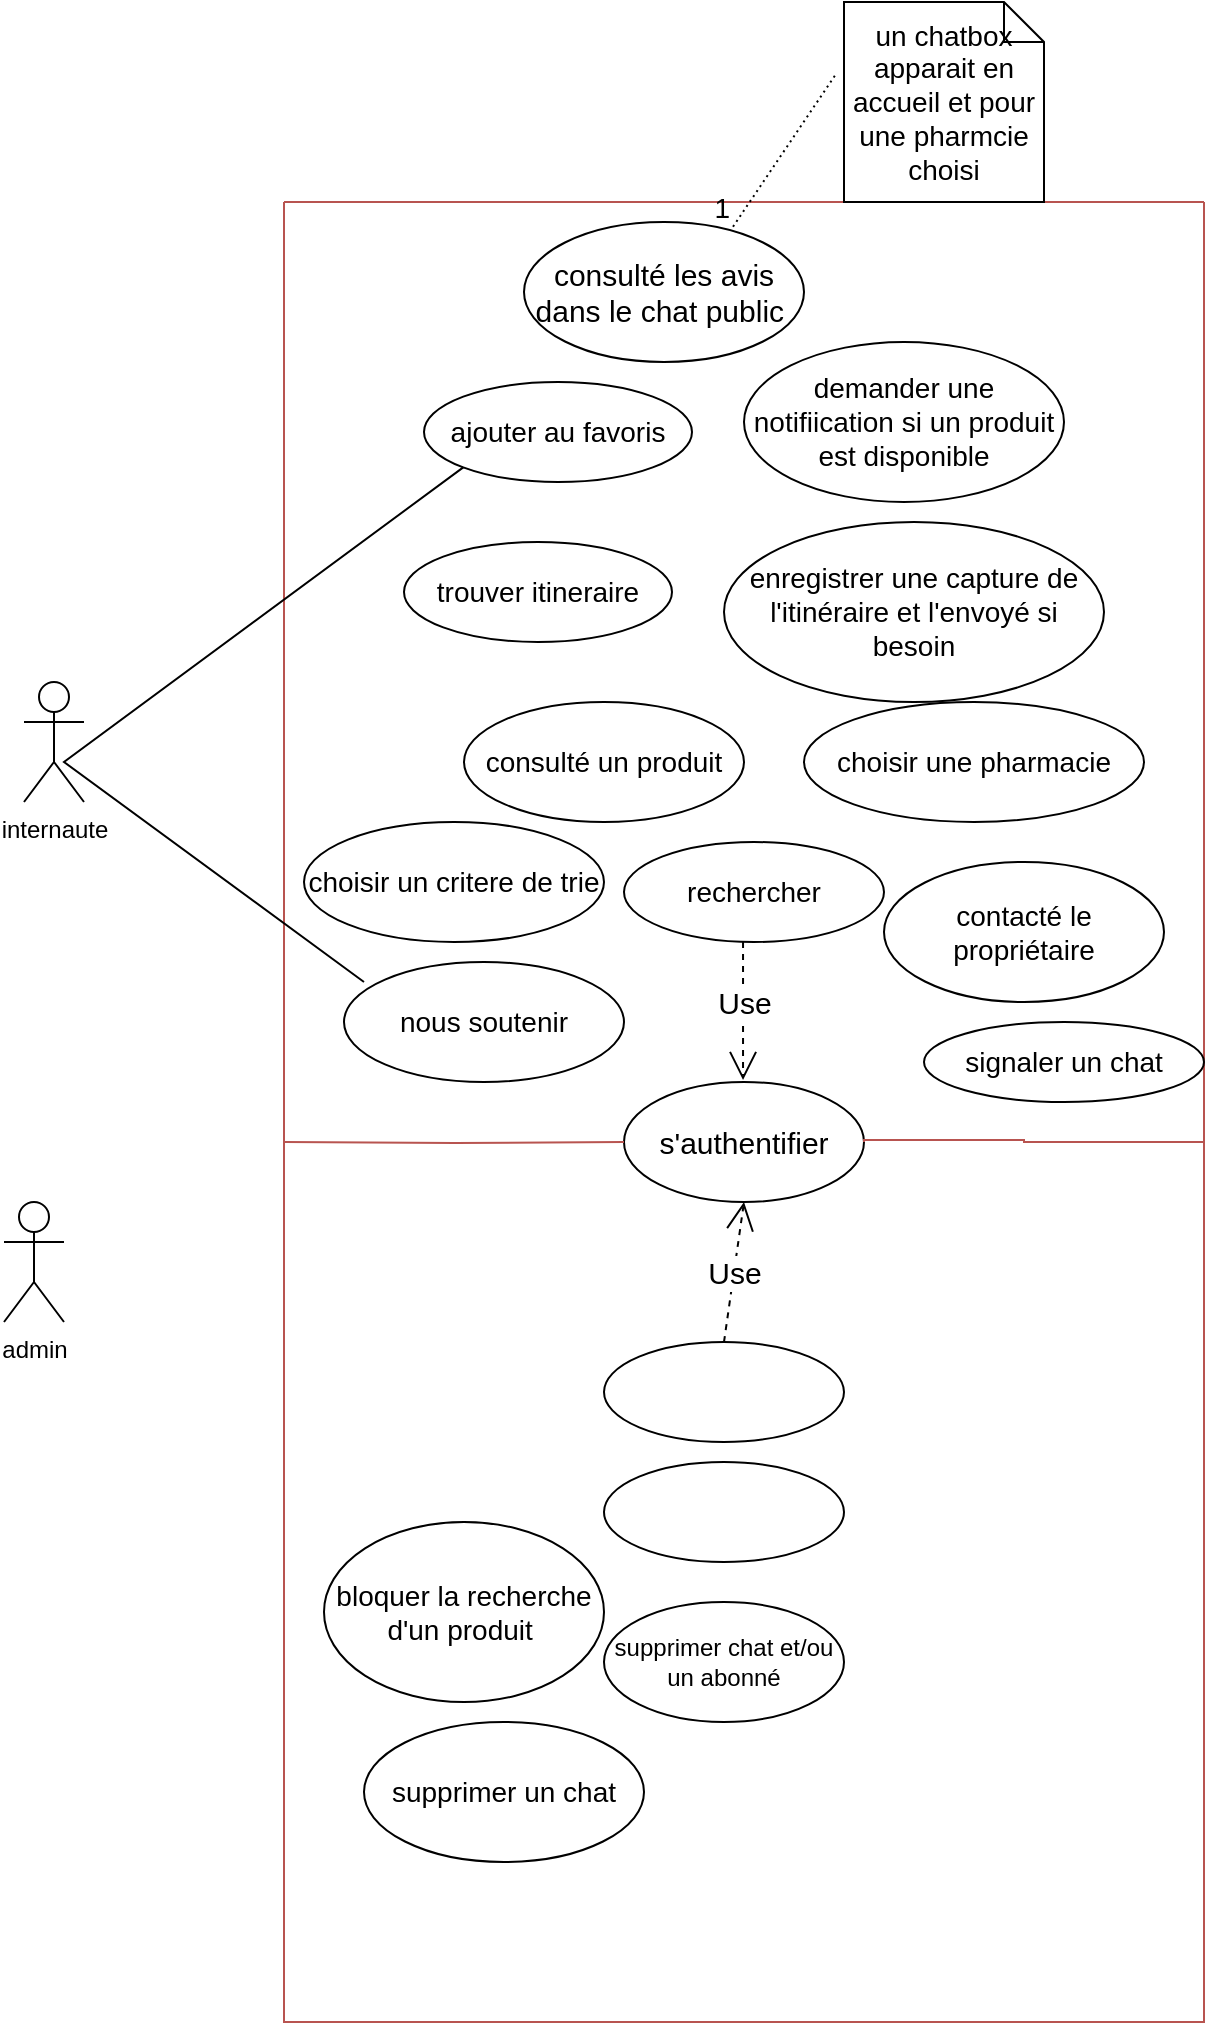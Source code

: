 <mxfile version="20.2.3" type="device"><diagram id="l2kyXnQjOVnlqxz5wJdn" name="Page-1"><mxGraphModel dx="816" dy="1734" grid="1" gridSize="10" guides="1" tooltips="1" connect="1" arrows="1" fold="1" page="1" pageScale="1" pageWidth="827" pageHeight="1169" math="0" shadow="0"><root><mxCell id="0"/><mxCell id="1" parent="0"/><mxCell id="9iymZCcqlcLTXccmKl_t-1" value="" style="swimlane;startSize=0;fillColor=#f8cecc;strokeColor=#b85450;" vertex="1" parent="1"><mxGeometry x="220" y="70" width="460" height="910" as="geometry"/></mxCell><mxCell id="9iymZCcqlcLTXccmKl_t-4" value="&lt;font style=&quot;font-size: 14px;&quot;&gt;ajouter au favoris&lt;/font&gt;" style="ellipse;whiteSpace=wrap;html=1;" vertex="1" parent="9iymZCcqlcLTXccmKl_t-1"><mxGeometry x="70" y="90" width="134" height="50" as="geometry"/></mxCell><mxCell id="9iymZCcqlcLTXccmKl_t-5" value="supprimer chat et/ou un abonné" style="ellipse;whiteSpace=wrap;html=1;" vertex="1" parent="9iymZCcqlcLTXccmKl_t-1"><mxGeometry x="160" y="700" width="120" height="60" as="geometry"/></mxCell><mxCell id="9iymZCcqlcLTXccmKl_t-6" value="" style="ellipse;whiteSpace=wrap;html=1;" vertex="1" parent="9iymZCcqlcLTXccmKl_t-1"><mxGeometry x="160" y="630" width="120" height="50" as="geometry"/></mxCell><mxCell id="9iymZCcqlcLTXccmKl_t-7" value="&lt;font style=&quot;font-size: 14px;&quot;&gt;trouver itineraire&lt;/font&gt;" style="ellipse;whiteSpace=wrap;html=1;" vertex="1" parent="9iymZCcqlcLTXccmKl_t-1"><mxGeometry x="60" y="170" width="134" height="50" as="geometry"/></mxCell><mxCell id="9iymZCcqlcLTXccmKl_t-8" value="" style="ellipse;whiteSpace=wrap;html=1;" vertex="1" parent="9iymZCcqlcLTXccmKl_t-1"><mxGeometry x="160" y="570" width="120" height="50" as="geometry"/></mxCell><mxCell id="9iymZCcqlcLTXccmKl_t-9" value="&lt;font style=&quot;font-size: 14px;&quot;&gt;consulté un&amp;nbsp;produit&lt;/font&gt;" style="ellipse;whiteSpace=wrap;html=1;" vertex="1" parent="9iymZCcqlcLTXccmKl_t-1"><mxGeometry x="90" y="250" width="140" height="60" as="geometry"/></mxCell><mxCell id="9iymZCcqlcLTXccmKl_t-10" value="&lt;font style=&quot;font-size: 14px;&quot;&gt;rechercher&lt;/font&gt;" style="ellipse;whiteSpace=wrap;html=1;" vertex="1" parent="9iymZCcqlcLTXccmKl_t-1"><mxGeometry x="170" y="320" width="130" height="50" as="geometry"/></mxCell><mxCell id="9iymZCcqlcLTXccmKl_t-11" value="&lt;font style=&quot;font-size: 15px;&quot;&gt;s'authentifier&lt;/font&gt;" style="ellipse;whiteSpace=wrap;html=1;" vertex="1" parent="9iymZCcqlcLTXccmKl_t-1"><mxGeometry x="170" y="440" width="120" height="60" as="geometry"/></mxCell><mxCell id="9iymZCcqlcLTXccmKl_t-12" value="Use" style="endArrow=open;endSize=12;dashed=1;html=1;rounded=0;fontSize=15;entryX=0.5;entryY=1;entryDx=0;entryDy=0;exitX=0.5;exitY=0;exitDx=0;exitDy=0;" edge="1" parent="9iymZCcqlcLTXccmKl_t-1" source="9iymZCcqlcLTXccmKl_t-8" target="9iymZCcqlcLTXccmKl_t-11"><mxGeometry width="160" relative="1" as="geometry"><mxPoint x="130" y="550" as="sourcePoint"/><mxPoint x="290" y="550" as="targetPoint"/></mxGeometry></mxCell><mxCell id="9iymZCcqlcLTXccmKl_t-14" value="Use" style="endArrow=open;endSize=12;dashed=1;html=1;rounded=0;fontSize=15;" edge="1" parent="9iymZCcqlcLTXccmKl_t-1"><mxGeometry x="-0.131" width="160" relative="1" as="geometry"><mxPoint x="229.52" y="370" as="sourcePoint"/><mxPoint x="229.52" y="439.05" as="targetPoint"/><mxPoint as="offset"/></mxGeometry></mxCell><mxCell id="9iymZCcqlcLTXccmKl_t-15" value="consulté les avis dans le chat public&amp;nbsp;" style="ellipse;whiteSpace=wrap;html=1;fontSize=15;" vertex="1" parent="9iymZCcqlcLTXccmKl_t-1"><mxGeometry x="120" y="10" width="140" height="70" as="geometry"/></mxCell><mxCell id="9iymZCcqlcLTXccmKl_t-17" value="enregistrer une capture de l'itinéraire et l'envoyé si besoin" style="ellipse;whiteSpace=wrap;html=1;fontSize=14;" vertex="1" parent="9iymZCcqlcLTXccmKl_t-1"><mxGeometry x="220" y="160" width="190" height="90" as="geometry"/></mxCell><mxCell id="9iymZCcqlcLTXccmKl_t-18" value="demander une notifiication si un produit est disponible" style="ellipse;whiteSpace=wrap;html=1;fontSize=14;" vertex="1" parent="9iymZCcqlcLTXccmKl_t-1"><mxGeometry x="230" y="70" width="160" height="80" as="geometry"/></mxCell><mxCell id="9iymZCcqlcLTXccmKl_t-19" value="choisir une pharmacie" style="ellipse;whiteSpace=wrap;html=1;fontSize=14;" vertex="1" parent="9iymZCcqlcLTXccmKl_t-1"><mxGeometry x="260" y="250" width="170" height="60" as="geometry"/></mxCell><mxCell id="9iymZCcqlcLTXccmKl_t-20" value="" style="endArrow=none;html=1;edgeStyle=orthogonalEdgeStyle;rounded=0;fontSize=14;entryX=0;entryY=0.5;entryDx=0;entryDy=0;fillColor=#f8cecc;strokeColor=#b85450;" edge="1" parent="9iymZCcqlcLTXccmKl_t-1" target="9iymZCcqlcLTXccmKl_t-11"><mxGeometry relative="1" as="geometry"><mxPoint y="470" as="sourcePoint"/><mxPoint x="150" y="469.52" as="targetPoint"/></mxGeometry></mxCell><mxCell id="9iymZCcqlcLTXccmKl_t-28" value="" style="endArrow=none;html=1;edgeStyle=orthogonalEdgeStyle;rounded=0;fontSize=14;fillColor=#f8cecc;strokeColor=#b85450;" edge="1" parent="9iymZCcqlcLTXccmKl_t-1"><mxGeometry relative="1" as="geometry"><mxPoint x="290" y="470" as="sourcePoint"/><mxPoint x="460" y="470" as="targetPoint"/><Array as="points"><mxPoint x="370" y="469"/><mxPoint x="460" y="470"/></Array></mxGeometry></mxCell><mxCell id="9iymZCcqlcLTXccmKl_t-31" value="choisir un critere de trie" style="ellipse;whiteSpace=wrap;html=1;fontSize=14;" vertex="1" parent="9iymZCcqlcLTXccmKl_t-1"><mxGeometry x="10" y="310" width="150" height="60" as="geometry"/></mxCell><mxCell id="9iymZCcqlcLTXccmKl_t-35" value="contacté le propriétaire" style="ellipse;whiteSpace=wrap;html=1;fontSize=14;" vertex="1" parent="9iymZCcqlcLTXccmKl_t-1"><mxGeometry x="300" y="330" width="140" height="70" as="geometry"/></mxCell><mxCell id="9iymZCcqlcLTXccmKl_t-36" value="nous soutenir" style="ellipse;whiteSpace=wrap;html=1;fontSize=14;" vertex="1" parent="9iymZCcqlcLTXccmKl_t-1"><mxGeometry x="30" y="380" width="140" height="60" as="geometry"/></mxCell><mxCell id="9iymZCcqlcLTXccmKl_t-37" value="signaler un chat" style="ellipse;whiteSpace=wrap;html=1;fontSize=14;" vertex="1" parent="9iymZCcqlcLTXccmKl_t-1"><mxGeometry x="320" y="410" width="140" height="40" as="geometry"/></mxCell><mxCell id="9iymZCcqlcLTXccmKl_t-38" value="supprimer un chat" style="ellipse;whiteSpace=wrap;html=1;fontSize=14;" vertex="1" parent="9iymZCcqlcLTXccmKl_t-1"><mxGeometry x="40" y="760" width="140" height="70" as="geometry"/></mxCell><mxCell id="9iymZCcqlcLTXccmKl_t-39" value="bloquer la recherche d'un produit&amp;nbsp;" style="ellipse;whiteSpace=wrap;html=1;fontSize=14;" vertex="1" parent="9iymZCcqlcLTXccmKl_t-1"><mxGeometry x="20" y="660" width="140" height="90" as="geometry"/></mxCell><mxCell id="9iymZCcqlcLTXccmKl_t-2" value="internaute" style="shape=umlActor;verticalLabelPosition=bottom;verticalAlign=top;html=1;outlineConnect=0;" vertex="1" parent="1"><mxGeometry x="90" y="310" width="30" height="60" as="geometry"/></mxCell><mxCell id="9iymZCcqlcLTXccmKl_t-3" value="admin" style="shape=umlActor;verticalLabelPosition=bottom;verticalAlign=top;html=1;outlineConnect=0;" vertex="1" parent="1"><mxGeometry x="80" y="570" width="30" height="60" as="geometry"/></mxCell><mxCell id="9iymZCcqlcLTXccmKl_t-32" value="un chatbox apparait en accueil et pour une pharmcie choisi" style="shape=note;size=20;whiteSpace=wrap;html=1;fontSize=14;" vertex="1" parent="1"><mxGeometry x="500" y="-30" width="100" height="100" as="geometry"/></mxCell><mxCell id="9iymZCcqlcLTXccmKl_t-33" value="" style="endArrow=none;html=1;rounded=0;dashed=1;dashPattern=1 2;fontSize=14;exitX=-0.046;exitY=0.369;exitDx=0;exitDy=0;exitPerimeter=0;entryX=0.743;entryY=0.044;entryDx=0;entryDy=0;entryPerimeter=0;" edge="1" parent="1" source="9iymZCcqlcLTXccmKl_t-32" target="9iymZCcqlcLTXccmKl_t-15"><mxGeometry relative="1" as="geometry"><mxPoint x="240" y="110" as="sourcePoint"/><mxPoint x="400" y="110" as="targetPoint"/></mxGeometry></mxCell><mxCell id="9iymZCcqlcLTXccmKl_t-34" value="1" style="resizable=0;html=1;align=right;verticalAlign=bottom;fontSize=14;" connectable="0" vertex="1" parent="9iymZCcqlcLTXccmKl_t-33"><mxGeometry x="1" relative="1" as="geometry"/></mxCell><mxCell id="9iymZCcqlcLTXccmKl_t-43" value="" style="endArrow=none;html=1;rounded=0;fontSize=14;entryX=0;entryY=1;entryDx=0;entryDy=0;" edge="1" parent="1" target="9iymZCcqlcLTXccmKl_t-4"><mxGeometry width="50" height="50" relative="1" as="geometry"><mxPoint x="260" y="460" as="sourcePoint"/><mxPoint x="340" y="420" as="targetPoint"/><Array as="points"><mxPoint x="110" y="350"/></Array></mxGeometry></mxCell></root></mxGraphModel></diagram></mxfile>